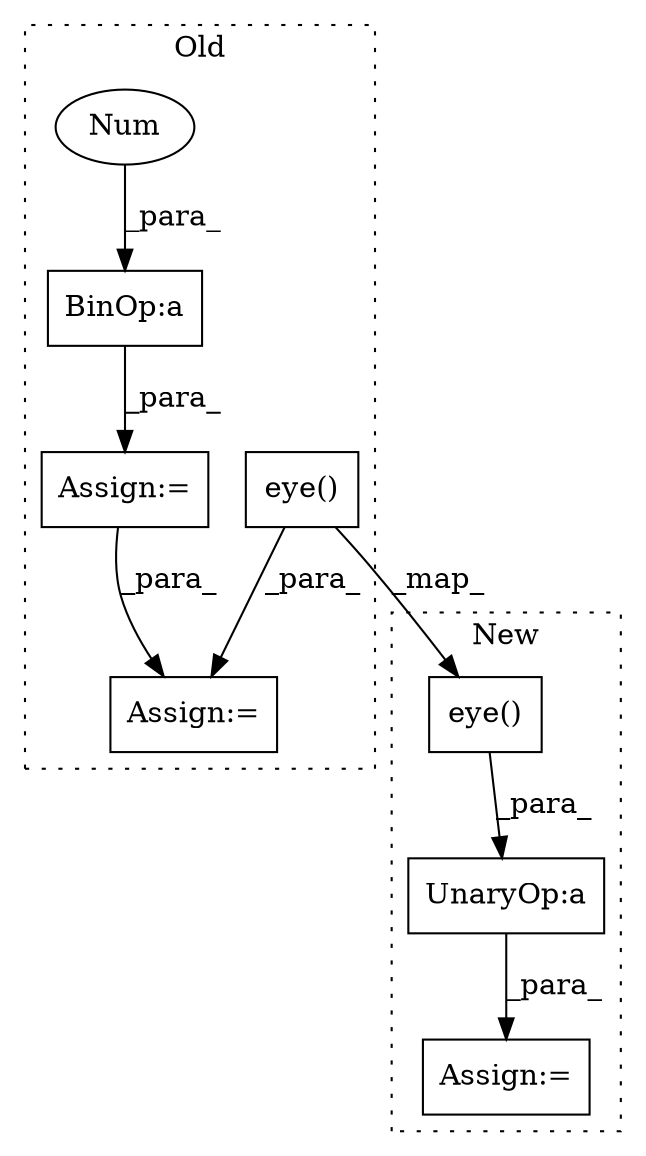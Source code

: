 digraph G {
subgraph cluster0 {
1 [label="eye()" a="75" s="1295,1306" l="10,19" shape="box"];
5 [label="Assign:=" a="68" s="1661" l="3" shape="box"];
6 [label="BinOp:a" a="82" s="1360" l="3" shape="box"];
7 [label="Num" a="76" s="1363" l="1" shape="ellipse"];
8 [label="Assign:=" a="68" s="1441" l="3" shape="box"];
label = "Old";
style="dotted";
}
subgraph cluster1 {
2 [label="eye()" a="75" s="1792,1803" l="10,19" shape="box"];
3 [label="Assign:=" a="68" s="1875" l="3" shape="box"];
4 [label="UnaryOp:a" a="61" s="1791" l="31" shape="box"];
label = "New";
style="dotted";
}
1 -> 5 [label="_para_"];
1 -> 2 [label="_map_"];
2 -> 4 [label="_para_"];
4 -> 3 [label="_para_"];
6 -> 8 [label="_para_"];
7 -> 6 [label="_para_"];
8 -> 5 [label="_para_"];
}